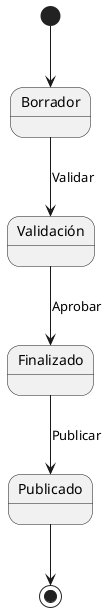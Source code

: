 @startuml
[*] --> Borrador
Borrador --> Validación: Validar
Validación --> Finalizado: Aprobar
Finalizado --> Publicado: Publicar
Publicado --> [*]
@enduml
